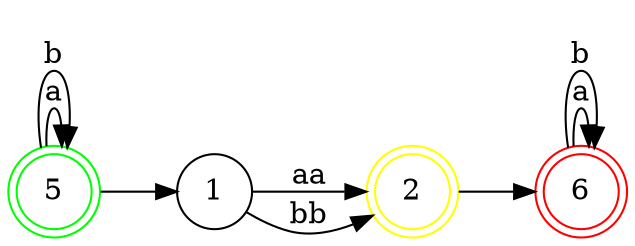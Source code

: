digraph NDF {
    rankdir = LR;
    size = "8,5";
    node [shape = doublecircle;];
    5 [color = green;];
    6 [color = red;];
    2 [color = yellow;];
    node [shape = circle;];
    5 -> 5 [label = "a";];
    5 -> 5 [label = "b";];
    5 -> 1 [label = "";];
    1 -> 2 [label = "aa";];
    1 -> 2 [label = "bb";];
    2 -> 6 [label = "";];
    6 -> 6 [label = "a";];
    6 -> 6 [label = "b";];
}